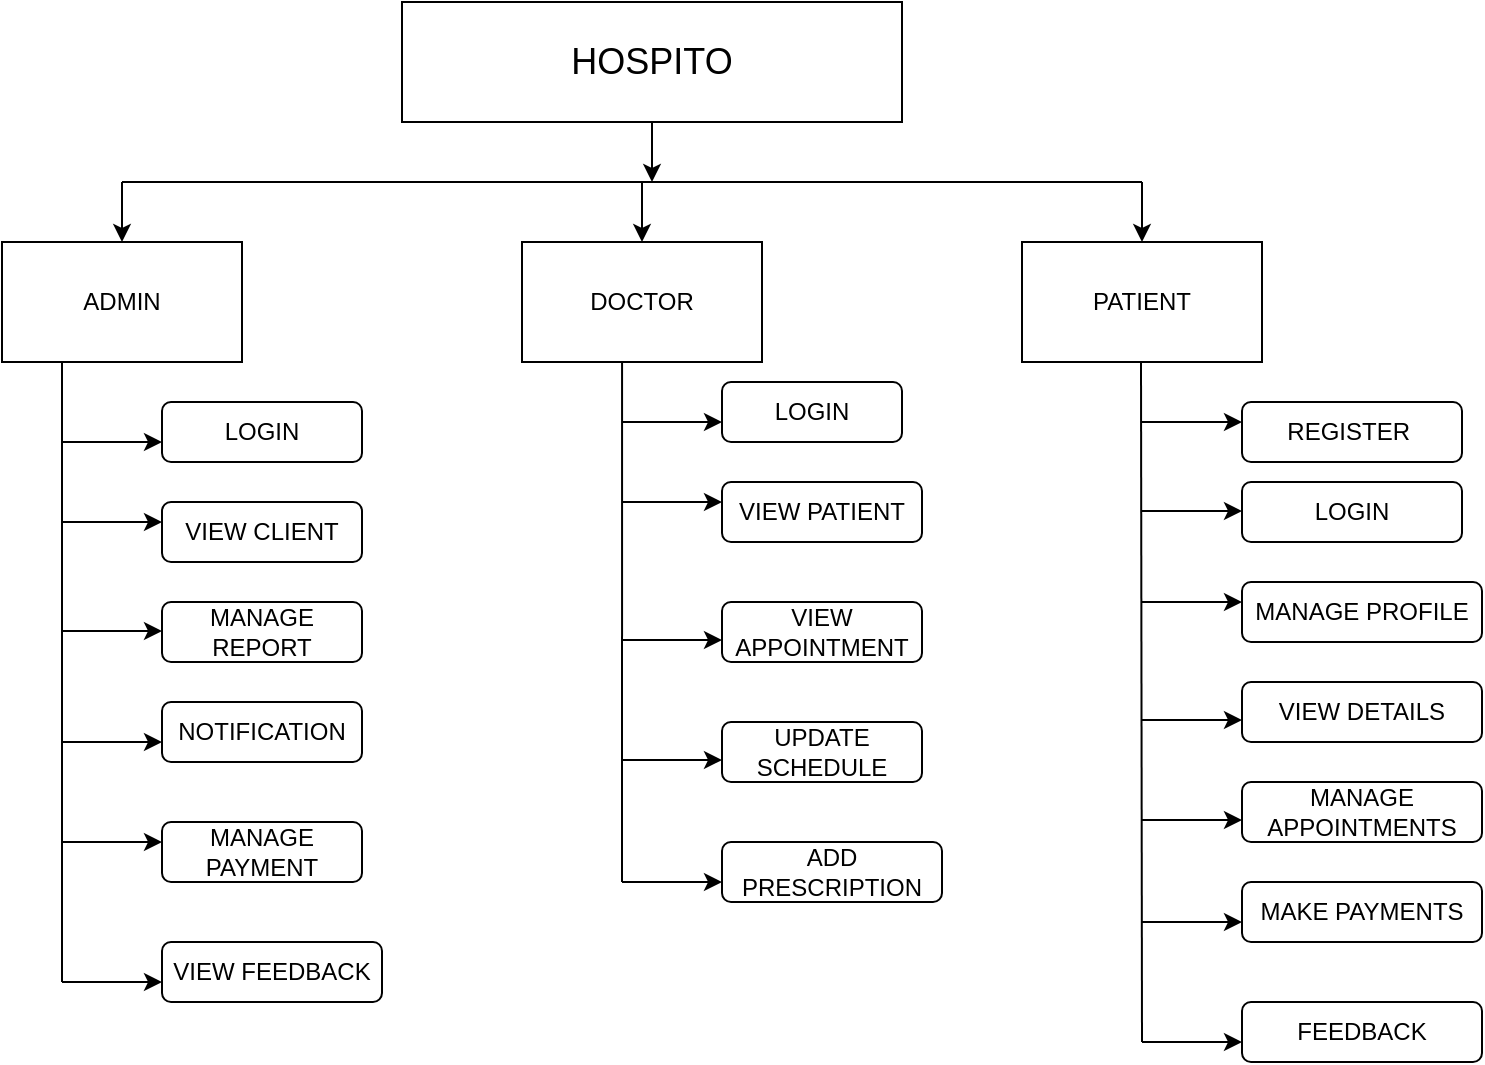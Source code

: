 <mxfile version="21.1.2" type="device">
  <diagram name="Page-1" id="_uFkwjCaYD9nmrmuqWXq">
    <mxGraphModel dx="780" dy="496" grid="1" gridSize="10" guides="1" tooltips="1" connect="1" arrows="1" fold="1" page="1" pageScale="1" pageWidth="850" pageHeight="1100" math="0" shadow="0">
      <root>
        <mxCell id="0" />
        <mxCell id="1" parent="0" />
        <mxCell id="rkPTGRu-0E1HbseU6tpf-3" value="&lt;font style=&quot;font-size: 18px;&quot;&gt;HOSPITO&lt;/font&gt;" style="rounded=0;whiteSpace=wrap;html=1;" parent="1" vertex="1">
          <mxGeometry x="290" y="40" width="250" height="60" as="geometry" />
        </mxCell>
        <mxCell id="rkPTGRu-0E1HbseU6tpf-4" value="ADMIN" style="rounded=0;whiteSpace=wrap;html=1;" parent="1" vertex="1">
          <mxGeometry x="90" y="160" width="120" height="60" as="geometry" />
        </mxCell>
        <mxCell id="rkPTGRu-0E1HbseU6tpf-6" value="DOCTOR" style="rounded=0;whiteSpace=wrap;html=1;" parent="1" vertex="1">
          <mxGeometry x="350" y="160" width="120" height="60" as="geometry" />
        </mxCell>
        <mxCell id="rkPTGRu-0E1HbseU6tpf-7" value="PATIENT" style="rounded=0;whiteSpace=wrap;html=1;" parent="1" vertex="1">
          <mxGeometry x="600" y="160" width="120" height="60" as="geometry" />
        </mxCell>
        <mxCell id="rkPTGRu-0E1HbseU6tpf-11" value="" style="endArrow=none;html=1;rounded=0;" parent="1" edge="1">
          <mxGeometry width="50" height="50" relative="1" as="geometry">
            <mxPoint x="150" y="130" as="sourcePoint" />
            <mxPoint x="660" y="130" as="targetPoint" />
            <Array as="points" />
          </mxGeometry>
        </mxCell>
        <mxCell id="rkPTGRu-0E1HbseU6tpf-12" value="" style="endArrow=classic;html=1;rounded=0;exitX=0.5;exitY=1;exitDx=0;exitDy=0;" parent="1" source="rkPTGRu-0E1HbseU6tpf-3" edge="1">
          <mxGeometry width="50" height="50" relative="1" as="geometry">
            <mxPoint x="415" y="110" as="sourcePoint" />
            <mxPoint x="415" y="130" as="targetPoint" />
          </mxGeometry>
        </mxCell>
        <mxCell id="rkPTGRu-0E1HbseU6tpf-13" value="" style="endArrow=classic;html=1;rounded=0;entryX=0.5;entryY=0;entryDx=0;entryDy=0;" parent="1" target="rkPTGRu-0E1HbseU6tpf-6" edge="1">
          <mxGeometry width="50" height="50" relative="1" as="geometry">
            <mxPoint x="410" y="130" as="sourcePoint" />
            <mxPoint x="430" y="130" as="targetPoint" />
            <Array as="points">
              <mxPoint x="410" y="140" />
            </Array>
          </mxGeometry>
        </mxCell>
        <mxCell id="rkPTGRu-0E1HbseU6tpf-14" value="" style="endArrow=classic;html=1;rounded=0;entryX=0.5;entryY=0;entryDx=0;entryDy=0;" parent="1" target="rkPTGRu-0E1HbseU6tpf-4" edge="1">
          <mxGeometry width="50" height="50" relative="1" as="geometry">
            <mxPoint x="150" y="130" as="sourcePoint" />
            <mxPoint x="430" y="130" as="targetPoint" />
          </mxGeometry>
        </mxCell>
        <mxCell id="rkPTGRu-0E1HbseU6tpf-17" value="" style="endArrow=classic;html=1;rounded=0;" parent="1" edge="1">
          <mxGeometry width="50" height="50" relative="1" as="geometry">
            <mxPoint x="660" y="130" as="sourcePoint" />
            <mxPoint x="660" y="160" as="targetPoint" />
          </mxGeometry>
        </mxCell>
        <mxCell id="rkPTGRu-0E1HbseU6tpf-18" value="" style="endArrow=none;html=1;rounded=0;" parent="1" edge="1">
          <mxGeometry width="50" height="50" relative="1" as="geometry">
            <mxPoint x="120" y="530" as="sourcePoint" />
            <mxPoint x="120" y="220" as="targetPoint" />
          </mxGeometry>
        </mxCell>
        <mxCell id="rkPTGRu-0E1HbseU6tpf-20" value="" style="endArrow=classic;html=1;rounded=0;" parent="1" edge="1">
          <mxGeometry width="50" height="50" relative="1" as="geometry">
            <mxPoint x="120" y="260" as="sourcePoint" />
            <mxPoint x="170" y="260" as="targetPoint" />
          </mxGeometry>
        </mxCell>
        <mxCell id="rkPTGRu-0E1HbseU6tpf-21" value="" style="endArrow=classic;html=1;rounded=0;" parent="1" edge="1">
          <mxGeometry width="50" height="50" relative="1" as="geometry">
            <mxPoint x="130" y="300" as="sourcePoint" />
            <mxPoint x="170" y="300" as="targetPoint" />
            <Array as="points">
              <mxPoint x="120" y="300" />
              <mxPoint x="130" y="300" />
            </Array>
          </mxGeometry>
        </mxCell>
        <mxCell id="XKADoq245RrYr8SSI_JW-1" value="" style="endArrow=classic;html=1;rounded=0;" parent="1" edge="1">
          <mxGeometry width="50" height="50" relative="1" as="geometry">
            <mxPoint x="130" y="354.5" as="sourcePoint" />
            <mxPoint x="170" y="354.5" as="targetPoint" />
            <Array as="points">
              <mxPoint x="120" y="354.5" />
              <mxPoint x="130" y="354.5" />
            </Array>
          </mxGeometry>
        </mxCell>
        <mxCell id="XKADoq245RrYr8SSI_JW-3" value="" style="endArrow=classic;html=1;rounded=0;" parent="1" edge="1">
          <mxGeometry width="50" height="50" relative="1" as="geometry">
            <mxPoint x="130" y="410" as="sourcePoint" />
            <mxPoint x="170" y="410" as="targetPoint" />
            <Array as="points">
              <mxPoint x="120" y="410" />
              <mxPoint x="130" y="410" />
            </Array>
          </mxGeometry>
        </mxCell>
        <mxCell id="XKADoq245RrYr8SSI_JW-4" value="" style="endArrow=none;html=1;rounded=0;entryX=0.417;entryY=1;entryDx=0;entryDy=0;entryPerimeter=0;" parent="1" edge="1" target="rkPTGRu-0E1HbseU6tpf-6">
          <mxGeometry width="50" height="50" relative="1" as="geometry">
            <mxPoint x="400" y="480" as="sourcePoint" />
            <mxPoint x="400" y="230" as="targetPoint" />
          </mxGeometry>
        </mxCell>
        <mxCell id="XKADoq245RrYr8SSI_JW-5" value="" style="endArrow=none;html=1;rounded=0;" parent="1" edge="1">
          <mxGeometry width="50" height="50" relative="1" as="geometry">
            <mxPoint x="660" y="560" as="sourcePoint" />
            <mxPoint x="659.5" y="220" as="targetPoint" />
          </mxGeometry>
        </mxCell>
        <mxCell id="XKADoq245RrYr8SSI_JW-6" value="" style="endArrow=classic;html=1;rounded=0;" parent="1" edge="1">
          <mxGeometry width="50" height="50" relative="1" as="geometry">
            <mxPoint x="400" y="250" as="sourcePoint" />
            <mxPoint x="450" y="250" as="targetPoint" />
          </mxGeometry>
        </mxCell>
        <mxCell id="XKADoq245RrYr8SSI_JW-7" value="" style="endArrow=classic;html=1;rounded=0;" parent="1" edge="1">
          <mxGeometry width="50" height="50" relative="1" as="geometry">
            <mxPoint x="400" y="290" as="sourcePoint" />
            <mxPoint x="450" y="290" as="targetPoint" />
          </mxGeometry>
        </mxCell>
        <mxCell id="XKADoq245RrYr8SSI_JW-8" value="" style="endArrow=classic;html=1;rounded=0;" parent="1" edge="1">
          <mxGeometry width="50" height="50" relative="1" as="geometry">
            <mxPoint x="400" y="359" as="sourcePoint" />
            <mxPoint x="450" y="359" as="targetPoint" />
          </mxGeometry>
        </mxCell>
        <mxCell id="XKADoq245RrYr8SSI_JW-9" value="" style="endArrow=classic;html=1;rounded=0;" parent="1" edge="1">
          <mxGeometry width="50" height="50" relative="1" as="geometry">
            <mxPoint x="400" y="419" as="sourcePoint" />
            <mxPoint x="450" y="419" as="targetPoint" />
          </mxGeometry>
        </mxCell>
        <mxCell id="XKADoq245RrYr8SSI_JW-10" value="" style="endArrow=classic;html=1;rounded=0;" parent="1" edge="1">
          <mxGeometry width="50" height="50" relative="1" as="geometry">
            <mxPoint x="400" y="480" as="sourcePoint" />
            <mxPoint x="450" y="480" as="targetPoint" />
          </mxGeometry>
        </mxCell>
        <mxCell id="XKADoq245RrYr8SSI_JW-11" value="" style="endArrow=classic;html=1;rounded=0;" parent="1" edge="1">
          <mxGeometry width="50" height="50" relative="1" as="geometry">
            <mxPoint x="660" y="250" as="sourcePoint" />
            <mxPoint x="710" y="250" as="targetPoint" />
          </mxGeometry>
        </mxCell>
        <mxCell id="XKADoq245RrYr8SSI_JW-12" value="" style="endArrow=classic;html=1;rounded=0;" parent="1" edge="1">
          <mxGeometry width="50" height="50" relative="1" as="geometry">
            <mxPoint x="660" y="294.5" as="sourcePoint" />
            <mxPoint x="710" y="294.5" as="targetPoint" />
          </mxGeometry>
        </mxCell>
        <mxCell id="XKADoq245RrYr8SSI_JW-13" value="" style="endArrow=classic;html=1;rounded=0;" parent="1" edge="1">
          <mxGeometry width="50" height="50" relative="1" as="geometry">
            <mxPoint x="660" y="340" as="sourcePoint" />
            <mxPoint x="710" y="340" as="targetPoint" />
          </mxGeometry>
        </mxCell>
        <mxCell id="XKADoq245RrYr8SSI_JW-14" value="" style="endArrow=classic;html=1;rounded=0;" parent="1" edge="1">
          <mxGeometry width="50" height="50" relative="1" as="geometry">
            <mxPoint x="660" y="399" as="sourcePoint" />
            <mxPoint x="710" y="399" as="targetPoint" />
          </mxGeometry>
        </mxCell>
        <mxCell id="XKADoq245RrYr8SSI_JW-15" value="" style="endArrow=classic;html=1;rounded=0;" parent="1" edge="1">
          <mxGeometry width="50" height="50" relative="1" as="geometry">
            <mxPoint x="660" y="449" as="sourcePoint" />
            <mxPoint x="710" y="449" as="targetPoint" />
          </mxGeometry>
        </mxCell>
        <mxCell id="XKADoq245RrYr8SSI_JW-17" value="LOGIN" style="rounded=1;whiteSpace=wrap;html=1;" parent="1" vertex="1">
          <mxGeometry x="170" y="240" width="100" height="30" as="geometry" />
        </mxCell>
        <mxCell id="XKADoq245RrYr8SSI_JW-18" value="VIEW CLIENT" style="rounded=1;whiteSpace=wrap;html=1;" parent="1" vertex="1">
          <mxGeometry x="170" y="290" width="100" height="30" as="geometry" />
        </mxCell>
        <mxCell id="XKADoq245RrYr8SSI_JW-19" value="MANAGE REPORT" style="rounded=1;whiteSpace=wrap;html=1;" parent="1" vertex="1">
          <mxGeometry x="170" y="340" width="100" height="30" as="geometry" />
        </mxCell>
        <mxCell id="XKADoq245RrYr8SSI_JW-20" value="NOTIFICATION" style="rounded=1;whiteSpace=wrap;html=1;" parent="1" vertex="1">
          <mxGeometry x="170" y="390" width="100" height="30" as="geometry" />
        </mxCell>
        <mxCell id="XKADoq245RrYr8SSI_JW-22" value="LOGIN" style="rounded=1;whiteSpace=wrap;html=1;" parent="1" vertex="1">
          <mxGeometry x="450" y="230" width="90" height="30" as="geometry" />
        </mxCell>
        <mxCell id="XKADoq245RrYr8SSI_JW-23" value="VIEW PATIENT" style="rounded=1;whiteSpace=wrap;html=1;" parent="1" vertex="1">
          <mxGeometry x="450" y="280" width="100" height="30" as="geometry" />
        </mxCell>
        <mxCell id="XKADoq245RrYr8SSI_JW-24" value="VIEW APPOINTMENT" style="rounded=1;whiteSpace=wrap;html=1;" parent="1" vertex="1">
          <mxGeometry x="450" y="340" width="100" height="30" as="geometry" />
        </mxCell>
        <mxCell id="XKADoq245RrYr8SSI_JW-25" value="UPDATE SCHEDULE" style="rounded=1;whiteSpace=wrap;html=1;" parent="1" vertex="1">
          <mxGeometry x="450" y="400" width="100" height="30" as="geometry" />
        </mxCell>
        <mxCell id="XKADoq245RrYr8SSI_JW-26" value="ADD PRESCRIPTION" style="rounded=1;whiteSpace=wrap;html=1;" parent="1" vertex="1">
          <mxGeometry x="450" y="460" width="110" height="30" as="geometry" />
        </mxCell>
        <mxCell id="XKADoq245RrYr8SSI_JW-28" value="LOGIN" style="rounded=1;whiteSpace=wrap;html=1;" parent="1" vertex="1">
          <mxGeometry x="710" y="280" width="110" height="30" as="geometry" />
        </mxCell>
        <mxCell id="XKADoq245RrYr8SSI_JW-29" value="MANAGE PROFILE" style="rounded=1;whiteSpace=wrap;html=1;" parent="1" vertex="1">
          <mxGeometry x="710" y="330" width="120" height="30" as="geometry" />
        </mxCell>
        <mxCell id="XKADoq245RrYr8SSI_JW-30" value="VIEW DETAILS" style="rounded=1;whiteSpace=wrap;html=1;" parent="1" vertex="1">
          <mxGeometry x="710" y="380" width="120" height="30" as="geometry" />
        </mxCell>
        <mxCell id="XKADoq245RrYr8SSI_JW-32" value="MANAGE APPOINTMENTS" style="rounded=1;whiteSpace=wrap;html=1;" parent="1" vertex="1">
          <mxGeometry x="710" y="430" width="120" height="30" as="geometry" />
        </mxCell>
        <mxCell id="0GN2wuq6MxsaLrBWNnBl-2" value="VIEW FEEDBACK" style="rounded=1;whiteSpace=wrap;html=1;" vertex="1" parent="1">
          <mxGeometry x="170" y="510" width="110" height="30" as="geometry" />
        </mxCell>
        <mxCell id="0GN2wuq6MxsaLrBWNnBl-3" value="" style="endArrow=classic;html=1;rounded=0;" edge="1" parent="1">
          <mxGeometry width="50" height="50" relative="1" as="geometry">
            <mxPoint x="130" y="530" as="sourcePoint" />
            <mxPoint x="170" y="530" as="targetPoint" />
            <Array as="points">
              <mxPoint x="120" y="530" />
              <mxPoint x="130" y="530" />
            </Array>
          </mxGeometry>
        </mxCell>
        <mxCell id="0GN2wuq6MxsaLrBWNnBl-4" value="REGISTER&amp;nbsp;" style="rounded=1;whiteSpace=wrap;html=1;" vertex="1" parent="1">
          <mxGeometry x="710" y="240" width="110" height="30" as="geometry" />
        </mxCell>
        <mxCell id="0GN2wuq6MxsaLrBWNnBl-5" value="" style="endArrow=classic;html=1;rounded=0;" edge="1" parent="1">
          <mxGeometry width="50" height="50" relative="1" as="geometry">
            <mxPoint x="660" y="500" as="sourcePoint" />
            <mxPoint x="710" y="500" as="targetPoint" />
          </mxGeometry>
        </mxCell>
        <mxCell id="0GN2wuq6MxsaLrBWNnBl-6" value="" style="endArrow=classic;html=1;rounded=0;" edge="1" parent="1">
          <mxGeometry width="50" height="50" relative="1" as="geometry">
            <mxPoint x="660" y="560" as="sourcePoint" />
            <mxPoint x="710" y="560" as="targetPoint" />
          </mxGeometry>
        </mxCell>
        <mxCell id="0GN2wuq6MxsaLrBWNnBl-8" value="FEEDBACK" style="rounded=1;whiteSpace=wrap;html=1;" vertex="1" parent="1">
          <mxGeometry x="710" y="540" width="120" height="30" as="geometry" />
        </mxCell>
        <mxCell id="0GN2wuq6MxsaLrBWNnBl-9" value="MAKE PAYMENTS" style="rounded=1;whiteSpace=wrap;html=1;" vertex="1" parent="1">
          <mxGeometry x="710" y="480" width="120" height="30" as="geometry" />
        </mxCell>
        <mxCell id="0GN2wuq6MxsaLrBWNnBl-10" value="MANAGE PAYMENT" style="rounded=1;whiteSpace=wrap;html=1;" vertex="1" parent="1">
          <mxGeometry x="170" y="450" width="100" height="30" as="geometry" />
        </mxCell>
        <mxCell id="0GN2wuq6MxsaLrBWNnBl-11" value="" style="endArrow=classic;html=1;rounded=0;" edge="1" parent="1">
          <mxGeometry width="50" height="50" relative="1" as="geometry">
            <mxPoint x="130" y="460" as="sourcePoint" />
            <mxPoint x="170" y="460" as="targetPoint" />
            <Array as="points">
              <mxPoint x="120" y="460" />
              <mxPoint x="130" y="460" />
            </Array>
          </mxGeometry>
        </mxCell>
      </root>
    </mxGraphModel>
  </diagram>
</mxfile>
